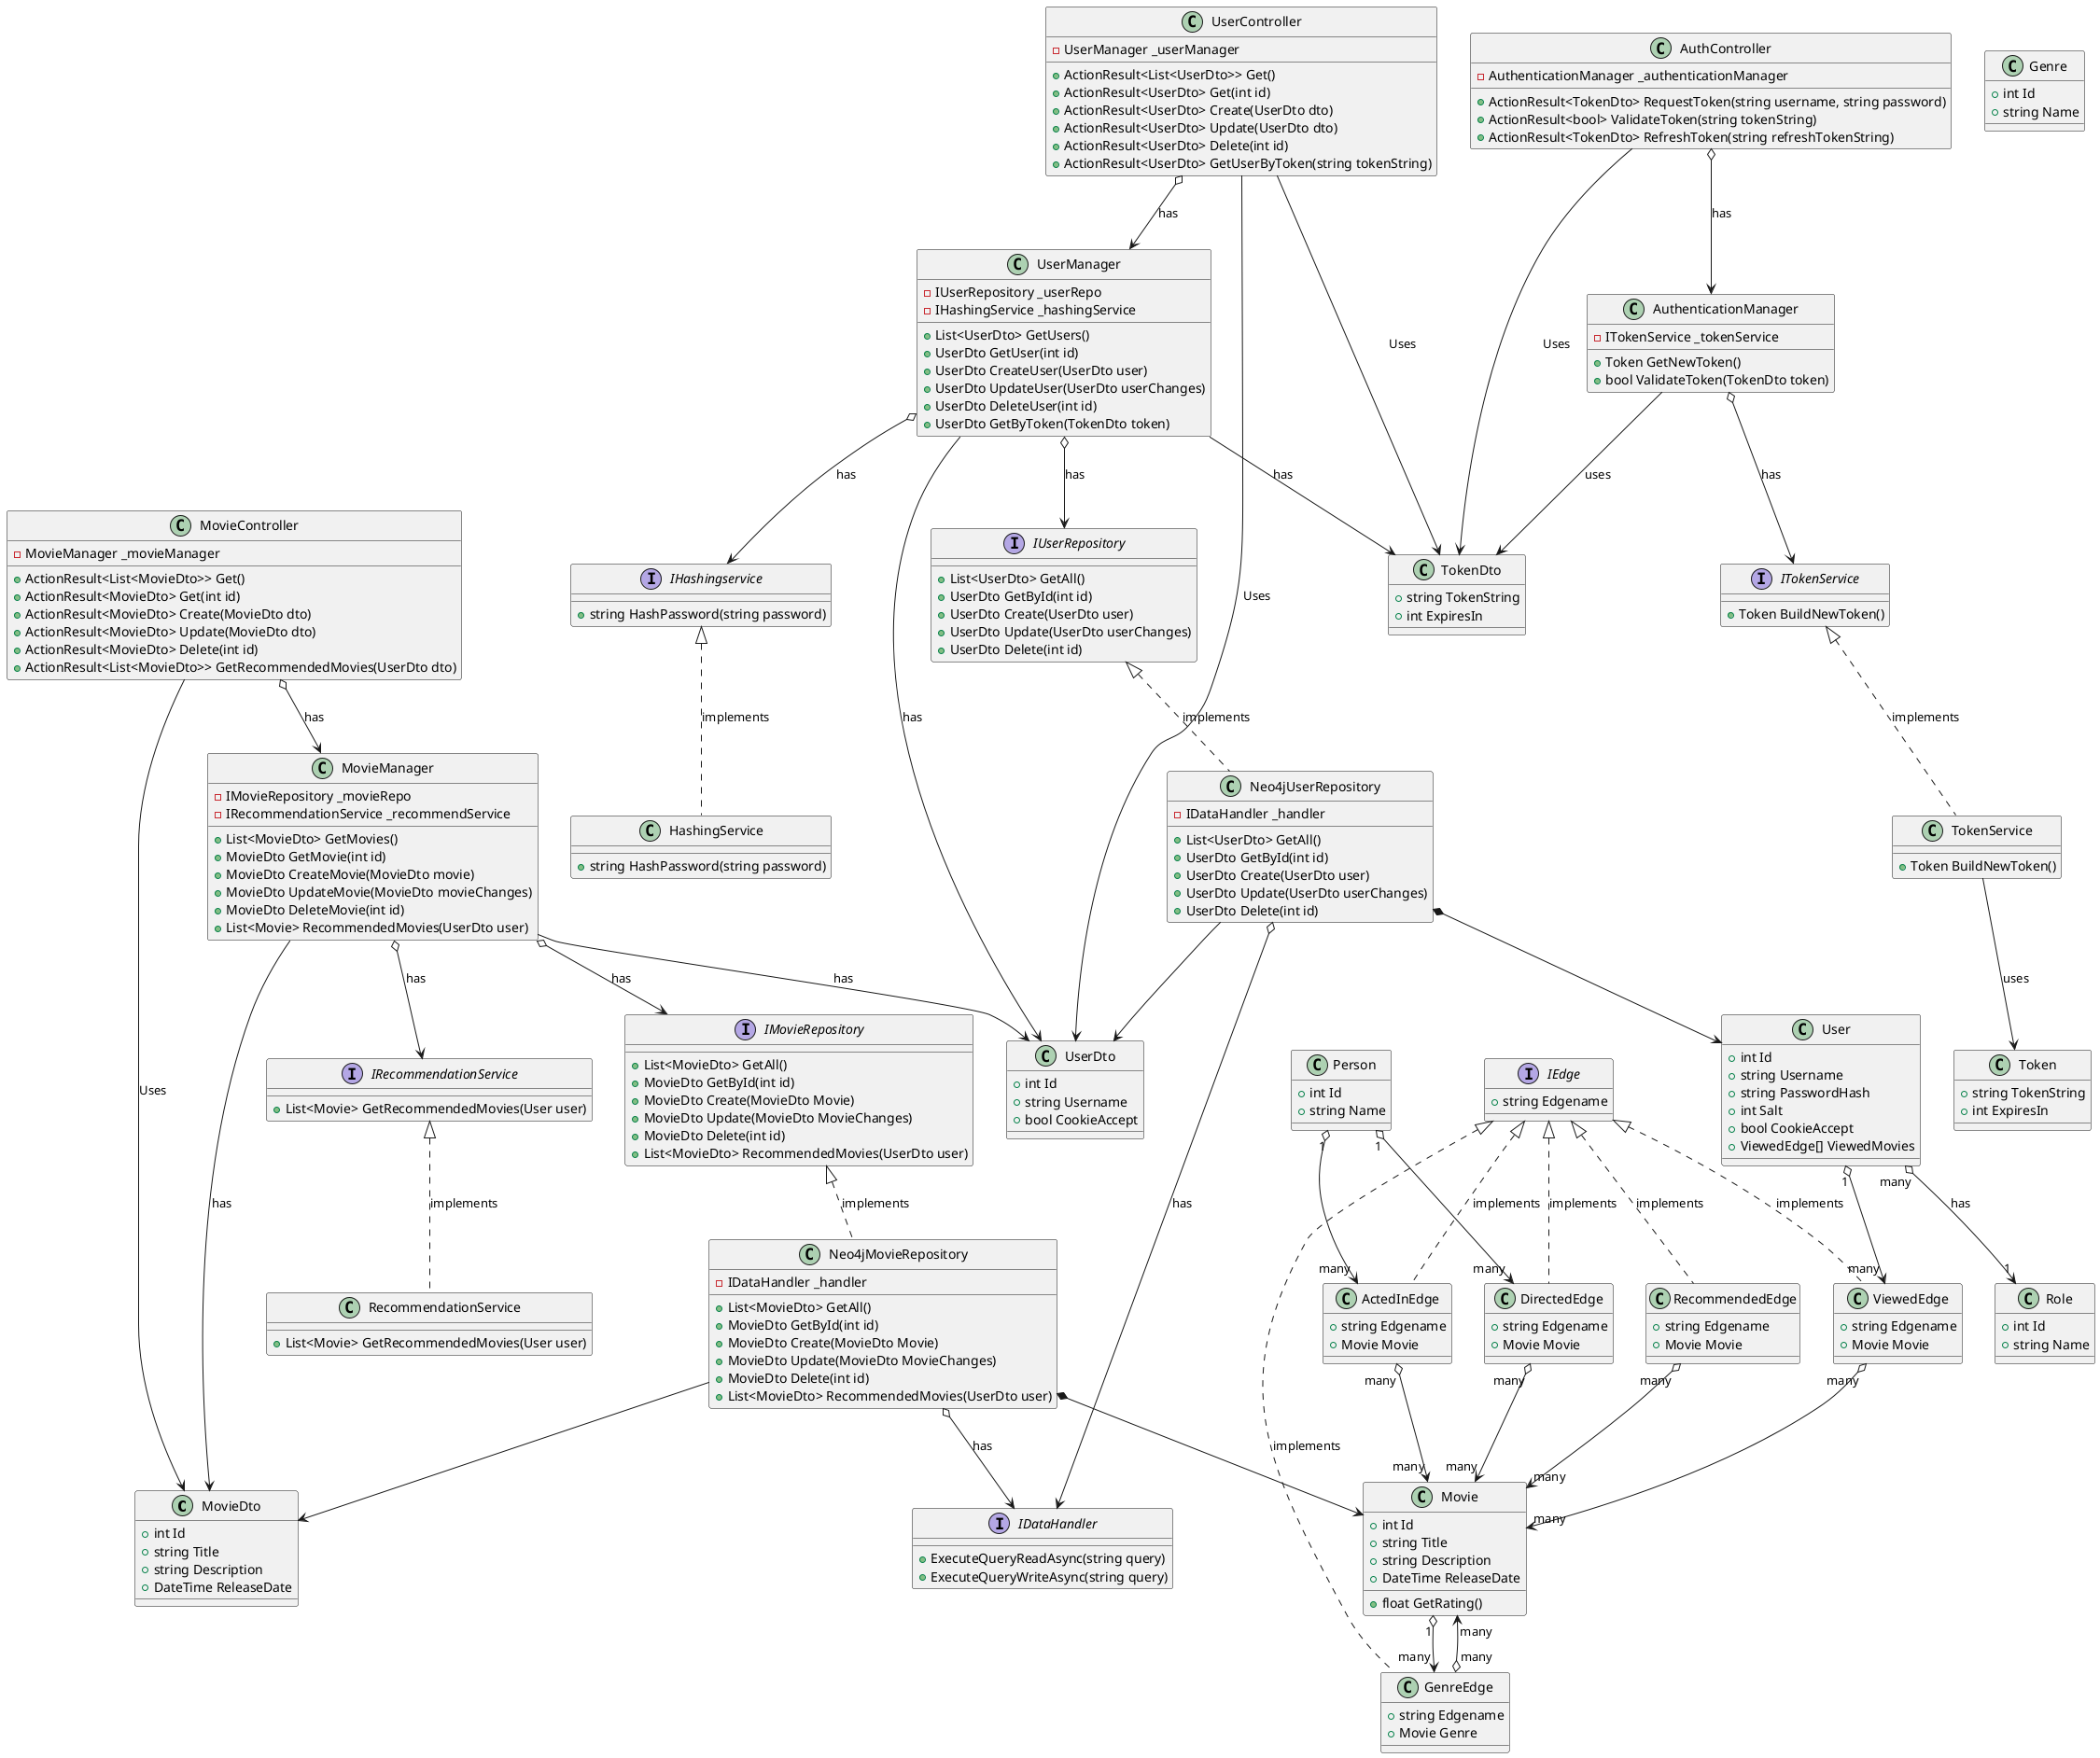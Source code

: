 @startuml Classdiagram

class MovieDto {
    +int Id
    +string Title
    +string Description
    +DateTime ReleaseDate
}
class UserDto {
    +int Id
    +string Username
    +bool CookieAccept
}
class TokenDto {
    +string TokenString
    +int ExpiresIn
}

class UserController {
    -UserManager _userManager
    +ActionResult<List<UserDto>> Get()
    +ActionResult<UserDto> Get(int id)
    +ActionResult<UserDto> Create(UserDto dto)
    +ActionResult<UserDto> Update(UserDto dto)
    +ActionResult<UserDto> Delete(int id)  
    +ActionResult<UserDto> GetUserByToken(string tokenString)  
}
UserController --> UserDto : Uses
UserController --> TokenDto : Uses
UserController o--> UserManager : has

class MovieController {
    -MovieManager _movieManager
    +ActionResult<List<MovieDto>> Get()
    +ActionResult<MovieDto> Get(int id)
    +ActionResult<MovieDto> Create(MovieDto dto)
    +ActionResult<MovieDto> Update(MovieDto dto)
    +ActionResult<MovieDto> Delete(int id)
    +ActionResult<List<MovieDto>> GetRecommendedMovies(UserDto dto)
}
MovieController --> MovieDto : Uses
MovieController o--> MovieManager : has

class AuthController {
    -AuthenticationManager _authenticationManager
    +ActionResult<TokenDto> RequestToken(string username, string password)
    +ActionResult<bool> ValidateToken(string tokenString)
    +ActionResult<TokenDto> RefreshToken(string refreshTokenString)
}
AuthController --> TokenDto : Uses
AuthController o--> AuthenticationManager : has

class UserManager {
    -IUserRepository _userRepo
    -IHashingService _hashingService
    +List<UserDto> GetUsers()
    +UserDto GetUser(int id)
    +UserDto CreateUser(UserDto user)
    +UserDto UpdateUser(UserDto userChanges)
    +UserDto DeleteUser(int id)
    +UserDto GetByToken(TokenDto token)
}
UserManager --> UserDto : has
UserManager --> TokenDto : has
UserManager o--> IHashingService : has
UserManager o--> IUserRepository : has

class MovieManager {
    -IMovieRepository _movieRepo
    -IRecommendationService _recommendService
    +List<MovieDto> GetMovies()
    +MovieDto GetMovie(int id)
    +MovieDto CreateMovie(MovieDto movie)
    +MovieDto UpdateMovie(MovieDto movieChanges)
    +MovieDto DeleteMovie(int id)
    +List<Movie> RecommendedMovies(UserDto user)
}
MovieManager --> MovieDto : has
MovieManager --> UserDto : has
MovieManager o--> IRecommendationService : has
MovieManager o--> IMovieRepository : has

class AuthenticationManager {
    -ITokenService _tokenService
    +Token GetNewToken()
    +bool ValidateToken(TokenDto token)
}
AuthenticationManager o--> ITokenService : has
AuthenticationManager --> TokenDto : uses

interface "IHashingservice" as IHashingService {
    +string HashPassword(string password)
}

class HashingService {
    +string HashPassword(string password)
}
IHashingService <|.. HashingService : implements

interface "IRecommendationService" as IRecommendationService {
    +List<Movie> GetRecommendedMovies(User user)
}

class RecommendationService {
    +List<Movie> GetRecommendedMovies(User user)
}
IRecommendationService <|.. RecommendationService : implements

interface "ITokenService" as ITokenService {
    +Token BuildNewToken()
}

class TokenService {
    +Token BuildNewToken()
}
TokenService --> Token : uses
ITokenService <|.. TokenService : implements

class Movie {
    +int Id
    +string Title
    +string Description
    +DateTime ReleaseDate
    +float GetRating()
}
Movie "1" o--> "many" GenreEdge

class User {
    +int Id
    +string Username
    +string PasswordHash
    +int Salt
    +bool CookieAccept
    +ViewedEdge[] ViewedMovies
}
User "1" o--> "many" ViewedEdge
User "many" o--> "1" Role : has

class Role {
    +int Id
    +string Name
}

class Token {
    +string TokenString
    +int ExpiresIn
}

class Genre {
    +int Id
    +string Name
}

class Person {
    +int Id
    +string Name
}
Person "1" o--> "many" DirectedEdge
Person "1" o--> "many" ActedInEdge

interface "IEdge" as IEdge {
    +string Edgename
}
class DirectedEdge {
    +string Edgename
    +Movie Movie
}
IEdge <|.. DirectedEdge : implements
DirectedEdge "many" o--> "many" Movie

class ActedInEdge {
    +string Edgename
    +Movie Movie
}
IEdge <|.. ActedInEdge : implements
ActedInEdge "many" o--> "many" Movie

class ViewedEdge {
    +string Edgename
    +Movie Movie
}
IEdge <|.. ViewedEdge : implements
ViewedEdge "many" o--> "many" Movie

class RecommendedEdge {
    +string Edgename
    +Movie Movie
}
IEdge <|.. RecommendedEdge : implements
RecommendedEdge "many" o--> "many" Movie

class GenreEdge {
    +string Edgename
    +Movie Genre
}
IEdge <|.. GenreEdge : implements
GenreEdge "many" o--> "many" Movie

interface "IUserRepository" as IUserRepository {
    +List<UserDto> GetAll() 
    +UserDto GetById(int id)
    +UserDto Create(UserDto user)
    +UserDto Update(UserDto userChanges)
    +UserDto Delete(int id)
}

class Neo4jUserRepository {
    -IDataHandler _handler
    +List<UserDto> GetAll() 
    +UserDto GetById(int id)
    +UserDto Create(UserDto user)
    +UserDto Update(UserDto userChanges)
    +UserDto Delete(int id)
}
IUserRepository <|.. Neo4jUserRepository : implements
Neo4jUserRepository o--> IDataHandler : has
Neo4jUserRepository *--> User
Neo4jUserRepository --> UserDto

interface "IMovieRepository" as IMovieRepository {
    +List<MovieDto> GetAll() 
    +MovieDto GetById(int id)
    +MovieDto Create(MovieDto Movie)
    +MovieDto Update(MovieDto MovieChanges)
    +MovieDto Delete(int id)
    +List<MovieDto> RecommendedMovies(UserDto user)
}

class Neo4jMovieRepository {
    -IDataHandler _handler
    +List<MovieDto> GetAll() 
    +MovieDto GetById(int id)
    +MovieDto Create(MovieDto Movie)
    +MovieDto Update(MovieDto MovieChanges)
    +MovieDto Delete(int id)
    +List<MovieDto> RecommendedMovies(UserDto user)
}
IMovieRepository <|.. Neo4jMovieRepository : implements
Neo4jMovieRepository o--> IDataHandler : has
Neo4jMovieRepository *--> Movie
Neo4jMovieRepository --> MovieDto

interface "IDataHandler" as IDataHandler {
    +ExecuteQueryReadAsync(string query)
    +ExecuteQueryWriteAsync(string query)
}

@enduml

